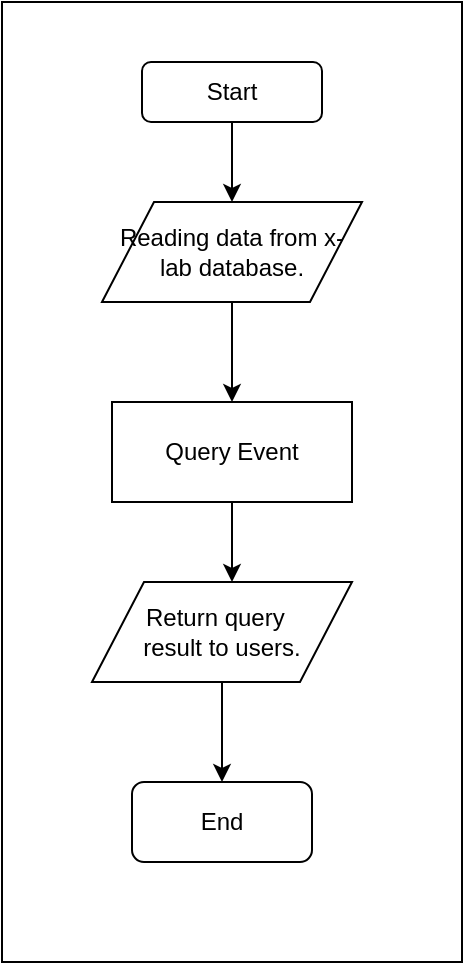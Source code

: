 <mxfile type="device" version="12.4.3" pages="2"><diagram id="vK-evihpxTNuz1gzUbQw" name="Page-2"><mxGraphModel grid="1" dx="782" dy="475" gridSize="10" guides="1" tooltips="1" connect="1" arrows="1" fold="1" page="1" pageScale="1" pageWidth="827" pageHeight="1169" math="0" shadow="0"><root><mxCell id="AiHGAuRsioI4qw297KEu-0"/><mxCell id="AiHGAuRsioI4qw297KEu-1" parent="AiHGAuRsioI4qw297KEu-0"/><mxCell id="1DjW0gPOkHZ6pZolGP3p-2" value="" parent="AiHGAuRsioI4qw297KEu-1" vertex="1" style="rounded=0;whiteSpace=wrap;html=1;"><mxGeometry as="geometry" height="480" width="230" y="130" x="200"/></mxCell><mxCell id="vKpRDQLdGZdHjx78bT8I-7" parent="AiHGAuRsioI4qw297KEu-1" style="edgeStyle=orthogonalEdgeStyle;rounded=0;orthogonalLoop=1;jettySize=auto;html=1;exitX=0.5;exitY=1;exitDx=0;exitDy=0;entryX=0.5;entryY=0;entryDx=0;entryDy=0;" target="vKpRDQLdGZdHjx78bT8I-2" source="vKpRDQLdGZdHjx78bT8I-0" edge="1"><mxGeometry as="geometry" relative="1"/></mxCell><mxCell id="vKpRDQLdGZdHjx78bT8I-0" value="Start" parent="AiHGAuRsioI4qw297KEu-1" vertex="1" style="rounded=1;whiteSpace=wrap;html=1;"><mxGeometry as="geometry" height="30" width="90" y="160" x="270"/></mxCell><mxCell id="Wq_eMSTsdrDnNDmtzcNN-1" value="End" parent="AiHGAuRsioI4qw297KEu-1" vertex="1" style="rounded=1;whiteSpace=wrap;html=1;"><mxGeometry as="geometry" height="40" width="90" y="520" x="265"/></mxCell><mxCell id="vKpRDQLdGZdHjx78bT8I-2" value="Reading data from x-lab database." parent="AiHGAuRsioI4qw297KEu-1" vertex="1" style="shape=parallelogram;perimeter=parallelogramPerimeter;whiteSpace=wrap;html=1;"><mxGeometry as="geometry" height="50" width="130" y="230" x="250"/></mxCell><mxCell id="vKpRDQLdGZdHjx78bT8I-9" parent="AiHGAuRsioI4qw297KEu-1" style="edgeStyle=orthogonalEdgeStyle;rounded=0;orthogonalLoop=1;jettySize=auto;html=1;exitX=0.5;exitY=1;exitDx=0;exitDy=0;entryX=0.5;entryY=0;entryDx=0;entryDy=0;" target="vKpRDQLdGZdHjx78bT8I-4" source="vKpRDQLdGZdHjx78bT8I-2" edge="1"><mxGeometry as="geometry" relative="1"><mxPoint as="sourcePoint" y="300" x="315"/></mxGeometry></mxCell><mxCell id="vKpRDQLdGZdHjx78bT8I-10" parent="AiHGAuRsioI4qw297KEu-1" style="edgeStyle=orthogonalEdgeStyle;rounded=0;orthogonalLoop=1;jettySize=auto;html=1;exitX=0.5;exitY=1;exitDx=0;exitDy=0;entryX=0.5;entryY=0;entryDx=0;entryDy=0;" source="vKpRDQLdGZdHjx78bT8I-4" edge="1"><mxGeometry as="geometry" relative="1"><mxPoint as="targetPoint" y="420" x="315"/></mxGeometry></mxCell><mxCell id="vKpRDQLdGZdHjx78bT8I-4" value="Query Event" parent="AiHGAuRsioI4qw297KEu-1" vertex="1" style="rounded=0;whiteSpace=wrap;html=1;"><mxGeometry as="geometry" height="50" width="120" y="330" x="255"/></mxCell><mxCell id="Wq_eMSTsdrDnNDmtzcNN-6" value="" parent="AiHGAuRsioI4qw297KEu-1" style="edgeStyle=orthogonalEdgeStyle;rounded=0;orthogonalLoop=1;jettySize=auto;html=1;" target="Wq_eMSTsdrDnNDmtzcNN-1" source="Wq_eMSTsdrDnNDmtzcNN-0" edge="1"><mxGeometry as="geometry" relative="1"/></mxCell><mxCell id="Wq_eMSTsdrDnNDmtzcNN-0" value="&amp;nbsp; &amp;nbsp; &amp;nbsp;&amp;nbsp; Return query &amp;nbsp; &amp;nbsp; &amp;nbsp; &amp;nbsp;&amp;nbsp; result to users." parent="AiHGAuRsioI4qw297KEu-1" vertex="1" style="shape=parallelogram;perimeter=parallelogramPerimeter;whiteSpace=wrap;html=1;"><mxGeometry as="geometry" height="50" width="130" y="420" x="245"/></mxCell></root></mxGraphModel></diagram><diagram id="-aFndbB2ZgGtZtCpxs-Q" name="Page-1"><mxGraphModel dx="784" dy="838" grid="1" gridSize="10" guides="1" tooltips="1" connect="1" arrows="1" fold="1" page="1" pageScale="1" pageWidth="827" pageHeight="1169" math="0" shadow="0"><root><mxCell id="0"/><mxCell id="1" parent="0"/><mxCell id="2oQAF7BX2BoJgIWre904-33" value="" style="rounded=0;whiteSpace=wrap;html=1;" vertex="1" parent="1"><mxGeometry x="120" y="80" width="650" height="670" as="geometry"/></mxCell><mxCell id="2oQAF7BX2BoJgIWre904-4" value="" style="edgeStyle=orthogonalEdgeStyle;rounded=0;orthogonalLoop=1;jettySize=auto;html=1;" edge="1" parent="1" source="2oQAF7BX2BoJgIWre904-1" target="2oQAF7BX2BoJgIWre904-3"><mxGeometry relative="1" as="geometry"/></mxCell><mxCell id="2oQAF7BX2BoJgIWre904-1" value="Start" style="rounded=1;whiteSpace=wrap;html=1;" vertex="1" parent="1"><mxGeometry x="270" y="120" width="90" height="30" as="geometry"/></mxCell><mxCell id="2oQAF7BX2BoJgIWre904-2" value="End" style="rounded=1;whiteSpace=wrap;html=1;" vertex="1" parent="1"><mxGeometry x="270" y="680" width="90" height="40" as="geometry"/></mxCell><mxCell id="2oQAF7BX2BoJgIWre904-13" value="" style="edgeStyle=orthogonalEdgeStyle;rounded=0;orthogonalLoop=1;jettySize=auto;html=1;" edge="1" parent="1" source="2oQAF7BX2BoJgIWre904-3" target="2oQAF7BX2BoJgIWre904-8"><mxGeometry relative="1" as="geometry"/></mxCell><mxCell id="2oQAF7BX2BoJgIWre904-3" value="Master data in x-lab" style="rhombus;whiteSpace=wrap;html=1;" vertex="1" parent="1"><mxGeometry x="247.5" y="190" width="135" height="70" as="geometry"/></mxCell><mxCell id="2oQAF7BX2BoJgIWre904-6" value="" style="endArrow=classic;html=1;exitX=1;exitY=0.5;exitDx=0;exitDy=0;" edge="1" parent="1" source="2oQAF7BX2BoJgIWre904-3"><mxGeometry width="50" height="50" relative="1" as="geometry"><mxPoint x="250" y="560" as="sourcePoint"/><mxPoint x="315" y="170" as="targetPoint"/><Array as="points"><mxPoint x="383" y="170"/></Array></mxGeometry></mxCell><mxCell id="2oQAF7BX2BoJgIWre904-7" value="false" style="text;html=1;strokeColor=none;fillColor=none;align=center;verticalAlign=middle;whiteSpace=wrap;rounded=0;" vertex="1" parent="1"><mxGeometry x="382.5" y="190" width="40" height="20" as="geometry"/></mxCell><mxCell id="2oQAF7BX2BoJgIWre904-15" value="" style="edgeStyle=orthogonalEdgeStyle;rounded=0;orthogonalLoop=1;jettySize=auto;html=1;" edge="1" parent="1" source="2oQAF7BX2BoJgIWre904-8" target="2oQAF7BX2BoJgIWre904-14"><mxGeometry relative="1" as="geometry"/></mxCell><mxCell id="2oQAF7BX2BoJgIWre904-8" value="Build the data layer" style="rounded=0;whiteSpace=wrap;html=1;" vertex="1" parent="1"><mxGeometry x="255" y="300" width="120" height="50" as="geometry"/></mxCell><mxCell id="2oQAF7BX2BoJgIWre904-25" style="edgeStyle=orthogonalEdgeStyle;rounded=0;orthogonalLoop=1;jettySize=auto;html=1;exitX=0.5;exitY=1;exitDx=0;exitDy=0;" edge="1" parent="1" source="2oQAF7BX2BoJgIWre904-9" target="2oQAF7BX2BoJgIWre904-10"><mxGeometry relative="1" as="geometry"/></mxCell><mxCell id="2oQAF7BX2BoJgIWre904-9" value="Build the patter layer" style="rounded=0;whiteSpace=wrap;html=1;" vertex="1" parent="1"><mxGeometry x="255" y="400" width="120" height="50" as="geometry"/></mxCell><mxCell id="2oQAF7BX2BoJgIWre904-28" style="edgeStyle=orthogonalEdgeStyle;rounded=0;orthogonalLoop=1;jettySize=auto;html=1;exitX=0.5;exitY=1;exitDx=0;exitDy=0;entryX=0.5;entryY=0;entryDx=0;entryDy=0;" edge="1" parent="1" source="2oQAF7BX2BoJgIWre904-10" target="2oQAF7BX2BoJgIWre904-27"><mxGeometry relative="1" as="geometry"/></mxCell><mxCell id="2oQAF7BX2BoJgIWre904-10" value="Build the logic layer" style="rounded=0;whiteSpace=wrap;html=1;" vertex="1" parent="1"><mxGeometry x="255" y="470" width="120" height="50" as="geometry"/></mxCell><mxCell id="2oQAF7BX2BoJgIWre904-18" value="" style="edgeStyle=orthogonalEdgeStyle;rounded=0;orthogonalLoop=1;jettySize=auto;html=1;" edge="1" parent="1" source="2oQAF7BX2BoJgIWre904-14" target="2oQAF7BX2BoJgIWre904-17"><mxGeometry relative="1" as="geometry"/></mxCell><mxCell id="2oQAF7BX2BoJgIWre904-21" style="edgeStyle=orthogonalEdgeStyle;rounded=0;orthogonalLoop=1;jettySize=auto;html=1;exitX=0.5;exitY=1;exitDx=0;exitDy=0;entryX=0.5;entryY=0;entryDx=0;entryDy=0;" edge="1" parent="1" source="2oQAF7BX2BoJgIWre904-14" target="2oQAF7BX2BoJgIWre904-9"><mxGeometry relative="1" as="geometry"/></mxCell><mxCell id="2oQAF7BX2BoJgIWre904-14" value="Data layer is useable" style="rhombus;whiteSpace=wrap;html=1;" vertex="1" parent="1"><mxGeometry x="440" y="300" width="180" height="50" as="geometry"/></mxCell><mxCell id="2oQAF7BX2BoJgIWre904-19" style="edgeStyle=orthogonalEdgeStyle;rounded=0;orthogonalLoop=1;jettySize=auto;html=1;entryX=0.5;entryY=0;entryDx=0;entryDy=0;" edge="1" parent="1" source="2oQAF7BX2BoJgIWre904-17" target="2oQAF7BX2BoJgIWre904-14"><mxGeometry relative="1" as="geometry"><Array as="points"><mxPoint x="715" y="280"/><mxPoint x="530" y="280"/></Array></mxGeometry></mxCell><mxCell id="2oQAF7BX2BoJgIWre904-17" value="Refactor data" style="rounded=0;whiteSpace=wrap;html=1;" vertex="1" parent="1"><mxGeometry x="670" y="305" width="90" height="40" as="geometry"/></mxCell><mxCell id="2oQAF7BX2BoJgIWre904-22" value="true" style="text;html=1;strokeColor=none;fillColor=none;align=center;verticalAlign=middle;whiteSpace=wrap;rounded=0;" vertex="1" parent="1"><mxGeometry x="320" y="270" width="40" height="20" as="geometry"/></mxCell><mxCell id="2oQAF7BX2BoJgIWre904-23" value="false" style="text;html=1;strokeColor=none;fillColor=none;align=center;verticalAlign=middle;whiteSpace=wrap;rounded=0;" vertex="1" parent="1"><mxGeometry x="620" y="325" width="40" height="20" as="geometry"/></mxCell><mxCell id="2oQAF7BX2BoJgIWre904-24" value="true" style="text;html=1;strokeColor=none;fillColor=none;align=center;verticalAlign=middle;whiteSpace=wrap;rounded=0;" vertex="1" parent="1"><mxGeometry x="410" y="350" width="40" height="20" as="geometry"/></mxCell><mxCell id="2oQAF7BX2BoJgIWre904-29" style="edgeStyle=orthogonalEdgeStyle;rounded=0;orthogonalLoop=1;jettySize=auto;html=1;exitX=0;exitY=0.5;exitDx=0;exitDy=0;entryX=0;entryY=0.5;entryDx=0;entryDy=0;" edge="1" parent="1" source="2oQAF7BX2BoJgIWre904-27" target="2oQAF7BX2BoJgIWre904-8"><mxGeometry relative="1" as="geometry"><Array as="points"><mxPoint x="180" y="600"/><mxPoint x="180" y="325"/></Array></mxGeometry></mxCell><mxCell id="2oQAF7BX2BoJgIWre904-30" style="edgeStyle=orthogonalEdgeStyle;rounded=0;orthogonalLoop=1;jettySize=auto;html=1;exitX=0.5;exitY=1;exitDx=0;exitDy=0;entryX=0.5;entryY=0;entryDx=0;entryDy=0;" edge="1" parent="1" source="2oQAF7BX2BoJgIWre904-27" target="2oQAF7BX2BoJgIWre904-2"><mxGeometry relative="1" as="geometry"/></mxCell><mxCell id="2oQAF7BX2BoJgIWre904-27" value="Metadata layer contains all information of x-lab" style="rhombus;whiteSpace=wrap;html=1;" vertex="1" parent="1"><mxGeometry x="250" y="550" width="130" height="100" as="geometry"/></mxCell><mxCell id="2oQAF7BX2BoJgIWre904-31" value="false" style="text;html=1;strokeColor=none;fillColor=none;align=center;verticalAlign=middle;whiteSpace=wrap;rounded=0;" vertex="1" parent="1"><mxGeometry x="140" y="450" width="40" height="20" as="geometry"/></mxCell><mxCell id="2oQAF7BX2BoJgIWre904-32" value="true" style="text;html=1;strokeColor=none;fillColor=none;align=center;verticalAlign=middle;whiteSpace=wrap;rounded=0;" vertex="1" parent="1"><mxGeometry x="320" y="650" width="40" height="20" as="geometry"/></mxCell></root></mxGraphModel></diagram></mxfile>